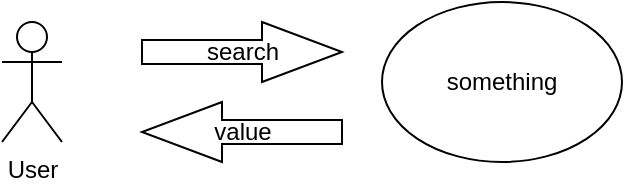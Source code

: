 <mxfile version="20.0.1" type="device"><diagram id="ZZZvc2N3GqyHatyrKuiL" name="Page-1"><mxGraphModel dx="543" dy="418" grid="1" gridSize="10" guides="1" tooltips="1" connect="1" arrows="1" fold="1" page="1" pageScale="1" pageWidth="850" pageHeight="1100" math="0" shadow="0"><root><mxCell id="0"/><mxCell id="1" parent="0"/><mxCell id="3FrzGVD7yI1D0pQ7DORA-1" value="User" style="shape=umlActor;verticalLabelPosition=bottom;verticalAlign=top;html=1;" vertex="1" parent="1"><mxGeometry x="70" y="140" width="30" height="60" as="geometry"/></mxCell><mxCell id="3FrzGVD7yI1D0pQ7DORA-2" value="search" style="html=1;shadow=0;dashed=0;align=center;verticalAlign=middle;shape=mxgraph.arrows2.arrow;dy=0.6;dx=40;notch=0;" vertex="1" parent="1"><mxGeometry x="140" y="140" width="100" height="30" as="geometry"/></mxCell><mxCell id="3FrzGVD7yI1D0pQ7DORA-3" value="value" style="html=1;shadow=0;dashed=0;align=center;verticalAlign=middle;shape=mxgraph.arrows2.arrow;dy=0.6;dx=40;flipH=1;notch=0;" vertex="1" parent="1"><mxGeometry x="140" y="180" width="100" height="30" as="geometry"/></mxCell><mxCell id="3FrzGVD7yI1D0pQ7DORA-4" value="something" style="ellipse;whiteSpace=wrap;html=1;" vertex="1" parent="1"><mxGeometry x="260" y="130" width="120" height="80" as="geometry"/></mxCell></root></mxGraphModel></diagram></mxfile>